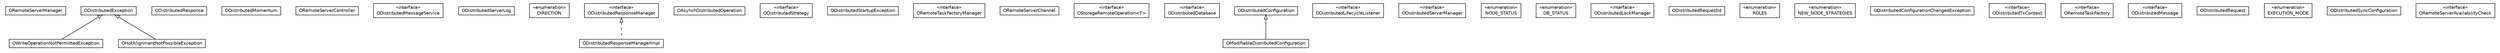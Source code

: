 #!/usr/local/bin/dot
#
# Class diagram 
# Generated by UMLGraph version R5_6-24-gf6e263 (http://www.umlgraph.org/)
#

digraph G {
	edge [fontname="Helvetica",fontsize=10,labelfontname="Helvetica",labelfontsize=10];
	node [fontname="Helvetica",fontsize=10,shape=plaintext];
	nodesep=0.25;
	ranksep=0.5;
	// com.orientechnologies.orient.server.distributed.ORemoteServerManager
	c584544 [label=<<table title="com.orientechnologies.orient.server.distributed.ORemoteServerManager" border="0" cellborder="1" cellspacing="0" cellpadding="2" port="p" href="./ORemoteServerManager.html">
		<tr><td><table border="0" cellspacing="0" cellpadding="1">
<tr><td align="center" balign="center"> ORemoteServerManager </td></tr>
		</table></td></tr>
		</table>>, URL="./ORemoteServerManager.html", fontname="Helvetica", fontcolor="black", fontsize=10.0];
	// com.orientechnologies.orient.server.distributed.ODistributedException
	c584545 [label=<<table title="com.orientechnologies.orient.server.distributed.ODistributedException" border="0" cellborder="1" cellspacing="0" cellpadding="2" port="p" href="./ODistributedException.html">
		<tr><td><table border="0" cellspacing="0" cellpadding="1">
<tr><td align="center" balign="center"> ODistributedException </td></tr>
		</table></td></tr>
		</table>>, URL="./ODistributedException.html", fontname="Helvetica", fontcolor="black", fontsize=10.0];
	// com.orientechnologies.orient.server.distributed.ODistributedResponse
	c584546 [label=<<table title="com.orientechnologies.orient.server.distributed.ODistributedResponse" border="0" cellborder="1" cellspacing="0" cellpadding="2" port="p" href="./ODistributedResponse.html">
		<tr><td><table border="0" cellspacing="0" cellpadding="1">
<tr><td align="center" balign="center"> ODistributedResponse </td></tr>
		</table></td></tr>
		</table>>, URL="./ODistributedResponse.html", fontname="Helvetica", fontcolor="black", fontsize=10.0];
	// com.orientechnologies.orient.server.distributed.ODistributedMomentum
	c584547 [label=<<table title="com.orientechnologies.orient.server.distributed.ODistributedMomentum" border="0" cellborder="1" cellspacing="0" cellpadding="2" port="p" href="./ODistributedMomentum.html">
		<tr><td><table border="0" cellspacing="0" cellpadding="1">
<tr><td align="center" balign="center"> ODistributedMomentum </td></tr>
		</table></td></tr>
		</table>>, URL="./ODistributedMomentum.html", fontname="Helvetica", fontcolor="black", fontsize=10.0];
	// com.orientechnologies.orient.server.distributed.ORemoteServerController
	c584548 [label=<<table title="com.orientechnologies.orient.server.distributed.ORemoteServerController" border="0" cellborder="1" cellspacing="0" cellpadding="2" port="p" href="./ORemoteServerController.html">
		<tr><td><table border="0" cellspacing="0" cellpadding="1">
<tr><td align="center" balign="center"> ORemoteServerController </td></tr>
		</table></td></tr>
		</table>>, URL="./ORemoteServerController.html", fontname="Helvetica", fontcolor="black", fontsize=10.0];
	// com.orientechnologies.orient.server.distributed.ODistributedMessageService
	c584549 [label=<<table title="com.orientechnologies.orient.server.distributed.ODistributedMessageService" border="0" cellborder="1" cellspacing="0" cellpadding="2" port="p" href="./ODistributedMessageService.html">
		<tr><td><table border="0" cellspacing="0" cellpadding="1">
<tr><td align="center" balign="center"> &#171;interface&#187; </td></tr>
<tr><td align="center" balign="center"> ODistributedMessageService </td></tr>
		</table></td></tr>
		</table>>, URL="./ODistributedMessageService.html", fontname="Helvetica", fontcolor="black", fontsize=10.0];
	// com.orientechnologies.orient.server.distributed.ODistributedServerLog
	c584550 [label=<<table title="com.orientechnologies.orient.server.distributed.ODistributedServerLog" border="0" cellborder="1" cellspacing="0" cellpadding="2" port="p" href="./ODistributedServerLog.html">
		<tr><td><table border="0" cellspacing="0" cellpadding="1">
<tr><td align="center" balign="center"> ODistributedServerLog </td></tr>
		</table></td></tr>
		</table>>, URL="./ODistributedServerLog.html", fontname="Helvetica", fontcolor="black", fontsize=10.0];
	// com.orientechnologies.orient.server.distributed.ODistributedServerLog.DIRECTION
	c584551 [label=<<table title="com.orientechnologies.orient.server.distributed.ODistributedServerLog.DIRECTION" border="0" cellborder="1" cellspacing="0" cellpadding="2" port="p" href="./ODistributedServerLog.DIRECTION.html">
		<tr><td><table border="0" cellspacing="0" cellpadding="1">
<tr><td align="center" balign="center"> &#171;enumeration&#187; </td></tr>
<tr><td align="center" balign="center"> DIRECTION </td></tr>
		</table></td></tr>
		</table>>, URL="./ODistributedServerLog.DIRECTION.html", fontname="Helvetica", fontcolor="black", fontsize=10.0];
	// com.orientechnologies.orient.server.distributed.ODistributedResponseManager
	c584552 [label=<<table title="com.orientechnologies.orient.server.distributed.ODistributedResponseManager" border="0" cellborder="1" cellspacing="0" cellpadding="2" port="p" href="./ODistributedResponseManager.html">
		<tr><td><table border="0" cellspacing="0" cellpadding="1">
<tr><td align="center" balign="center"> &#171;interface&#187; </td></tr>
<tr><td align="center" balign="center"> ODistributedResponseManager </td></tr>
		</table></td></tr>
		</table>>, URL="./ODistributedResponseManager.html", fontname="Helvetica", fontcolor="black", fontsize=10.0];
	// com.orientechnologies.orient.server.distributed.OAsynchDistributedOperation
	c584553 [label=<<table title="com.orientechnologies.orient.server.distributed.OAsynchDistributedOperation" border="0" cellborder="1" cellspacing="0" cellpadding="2" port="p" href="./OAsynchDistributedOperation.html">
		<tr><td><table border="0" cellspacing="0" cellpadding="1">
<tr><td align="center" balign="center"> OAsynchDistributedOperation </td></tr>
		</table></td></tr>
		</table>>, URL="./OAsynchDistributedOperation.html", fontname="Helvetica", fontcolor="black", fontsize=10.0];
	// com.orientechnologies.orient.server.distributed.ODistributedStrategy
	c584554 [label=<<table title="com.orientechnologies.orient.server.distributed.ODistributedStrategy" border="0" cellborder="1" cellspacing="0" cellpadding="2" port="p" href="./ODistributedStrategy.html">
		<tr><td><table border="0" cellspacing="0" cellpadding="1">
<tr><td align="center" balign="center"> &#171;interface&#187; </td></tr>
<tr><td align="center" balign="center"> ODistributedStrategy </td></tr>
		</table></td></tr>
		</table>>, URL="./ODistributedStrategy.html", fontname="Helvetica", fontcolor="black", fontsize=10.0];
	// com.orientechnologies.orient.server.distributed.ODistributedStartupException
	c584555 [label=<<table title="com.orientechnologies.orient.server.distributed.ODistributedStartupException" border="0" cellborder="1" cellspacing="0" cellpadding="2" port="p" href="./ODistributedStartupException.html">
		<tr><td><table border="0" cellspacing="0" cellpadding="1">
<tr><td align="center" balign="center"> ODistributedStartupException </td></tr>
		</table></td></tr>
		</table>>, URL="./ODistributedStartupException.html", fontname="Helvetica", fontcolor="black", fontsize=10.0];
	// com.orientechnologies.orient.server.distributed.ORemoteTaskFactoryManager
	c584556 [label=<<table title="com.orientechnologies.orient.server.distributed.ORemoteTaskFactoryManager" border="0" cellborder="1" cellspacing="0" cellpadding="2" port="p" href="./ORemoteTaskFactoryManager.html">
		<tr><td><table border="0" cellspacing="0" cellpadding="1">
<tr><td align="center" balign="center"> &#171;interface&#187; </td></tr>
<tr><td align="center" balign="center"> ORemoteTaskFactoryManager </td></tr>
		</table></td></tr>
		</table>>, URL="./ORemoteTaskFactoryManager.html", fontname="Helvetica", fontcolor="black", fontsize=10.0];
	// com.orientechnologies.orient.server.distributed.ORemoteServerChannel
	c584557 [label=<<table title="com.orientechnologies.orient.server.distributed.ORemoteServerChannel" border="0" cellborder="1" cellspacing="0" cellpadding="2" port="p" href="./ORemoteServerChannel.html">
		<tr><td><table border="0" cellspacing="0" cellpadding="1">
<tr><td align="center" balign="center"> ORemoteServerChannel </td></tr>
		</table></td></tr>
		</table>>, URL="./ORemoteServerChannel.html", fontname="Helvetica", fontcolor="black", fontsize=10.0];
	// com.orientechnologies.orient.server.distributed.ORemoteServerChannel.OStorageRemoteOperation<T>
	c584558 [label=<<table title="com.orientechnologies.orient.server.distributed.ORemoteServerChannel.OStorageRemoteOperation" border="0" cellborder="1" cellspacing="0" cellpadding="2" port="p" href="./ORemoteServerChannel.OStorageRemoteOperation.html">
		<tr><td><table border="0" cellspacing="0" cellpadding="1">
<tr><td align="center" balign="center"> &#171;interface&#187; </td></tr>
<tr><td align="center" balign="center"> OStorageRemoteOperation&lt;T&gt; </td></tr>
		</table></td></tr>
		</table>>, URL="./ORemoteServerChannel.OStorageRemoteOperation.html", fontname="Helvetica", fontcolor="black", fontsize=10.0];
	// com.orientechnologies.orient.server.distributed.ODistributedDatabase
	c584559 [label=<<table title="com.orientechnologies.orient.server.distributed.ODistributedDatabase" border="0" cellborder="1" cellspacing="0" cellpadding="2" port="p" href="./ODistributedDatabase.html">
		<tr><td><table border="0" cellspacing="0" cellpadding="1">
<tr><td align="center" balign="center"> &#171;interface&#187; </td></tr>
<tr><td align="center" balign="center"> ODistributedDatabase </td></tr>
		</table></td></tr>
		</table>>, URL="./ODistributedDatabase.html", fontname="Helvetica", fontcolor="black", fontsize=10.0];
	// com.orientechnologies.orient.server.distributed.OModifiableDistributedConfiguration
	c584560 [label=<<table title="com.orientechnologies.orient.server.distributed.OModifiableDistributedConfiguration" border="0" cellborder="1" cellspacing="0" cellpadding="2" port="p" href="./OModifiableDistributedConfiguration.html">
		<tr><td><table border="0" cellspacing="0" cellpadding="1">
<tr><td align="center" balign="center"> OModifiableDistributedConfiguration </td></tr>
		</table></td></tr>
		</table>>, URL="./OModifiableDistributedConfiguration.html", fontname="Helvetica", fontcolor="black", fontsize=10.0];
	// com.orientechnologies.orient.server.distributed.ODistributedLifecycleListener
	c584561 [label=<<table title="com.orientechnologies.orient.server.distributed.ODistributedLifecycleListener" border="0" cellborder="1" cellspacing="0" cellpadding="2" port="p" href="./ODistributedLifecycleListener.html">
		<tr><td><table border="0" cellspacing="0" cellpadding="1">
<tr><td align="center" balign="center"> &#171;interface&#187; </td></tr>
<tr><td align="center" balign="center"> ODistributedLifecycleListener </td></tr>
		</table></td></tr>
		</table>>, URL="./ODistributedLifecycleListener.html", fontname="Helvetica", fontcolor="black", fontsize=10.0];
	// com.orientechnologies.orient.server.distributed.OWriteOperationNotPermittedException
	c584562 [label=<<table title="com.orientechnologies.orient.server.distributed.OWriteOperationNotPermittedException" border="0" cellborder="1" cellspacing="0" cellpadding="2" port="p" href="./OWriteOperationNotPermittedException.html">
		<tr><td><table border="0" cellspacing="0" cellpadding="1">
<tr><td align="center" balign="center"> OWriteOperationNotPermittedException </td></tr>
		</table></td></tr>
		</table>>, URL="./OWriteOperationNotPermittedException.html", fontname="Helvetica", fontcolor="black", fontsize=10.0];
	// com.orientechnologies.orient.server.distributed.ODistributedResponseManagerImpl
	c584563 [label=<<table title="com.orientechnologies.orient.server.distributed.ODistributedResponseManagerImpl" border="0" cellborder="1" cellspacing="0" cellpadding="2" port="p" href="./ODistributedResponseManagerImpl.html">
		<tr><td><table border="0" cellspacing="0" cellpadding="1">
<tr><td align="center" balign="center"> ODistributedResponseManagerImpl </td></tr>
		</table></td></tr>
		</table>>, URL="./ODistributedResponseManagerImpl.html", fontname="Helvetica", fontcolor="black", fontsize=10.0];
	// com.orientechnologies.orient.server.distributed.ODistributedServerManager
	c584564 [label=<<table title="com.orientechnologies.orient.server.distributed.ODistributedServerManager" border="0" cellborder="1" cellspacing="0" cellpadding="2" port="p" href="./ODistributedServerManager.html">
		<tr><td><table border="0" cellspacing="0" cellpadding="1">
<tr><td align="center" balign="center"> &#171;interface&#187; </td></tr>
<tr><td align="center" balign="center"> ODistributedServerManager </td></tr>
		</table></td></tr>
		</table>>, URL="./ODistributedServerManager.html", fontname="Helvetica", fontcolor="black", fontsize=10.0];
	// com.orientechnologies.orient.server.distributed.ODistributedServerManager.NODE_STATUS
	c584565 [label=<<table title="com.orientechnologies.orient.server.distributed.ODistributedServerManager.NODE_STATUS" border="0" cellborder="1" cellspacing="0" cellpadding="2" port="p" href="./ODistributedServerManager.NODE_STATUS.html">
		<tr><td><table border="0" cellspacing="0" cellpadding="1">
<tr><td align="center" balign="center"> &#171;enumeration&#187; </td></tr>
<tr><td align="center" balign="center"> NODE_STATUS </td></tr>
		</table></td></tr>
		</table>>, URL="./ODistributedServerManager.NODE_STATUS.html", fontname="Helvetica", fontcolor="black", fontsize=10.0];
	// com.orientechnologies.orient.server.distributed.ODistributedServerManager.DB_STATUS
	c584566 [label=<<table title="com.orientechnologies.orient.server.distributed.ODistributedServerManager.DB_STATUS" border="0" cellborder="1" cellspacing="0" cellpadding="2" port="p" href="./ODistributedServerManager.DB_STATUS.html">
		<tr><td><table border="0" cellspacing="0" cellpadding="1">
<tr><td align="center" balign="center"> &#171;enumeration&#187; </td></tr>
<tr><td align="center" balign="center"> DB_STATUS </td></tr>
		</table></td></tr>
		</table>>, URL="./ODistributedServerManager.DB_STATUS.html", fontname="Helvetica", fontcolor="black", fontsize=10.0];
	// com.orientechnologies.orient.server.distributed.ODistributedLockManager
	c584567 [label=<<table title="com.orientechnologies.orient.server.distributed.ODistributedLockManager" border="0" cellborder="1" cellspacing="0" cellpadding="2" port="p" href="./ODistributedLockManager.html">
		<tr><td><table border="0" cellspacing="0" cellpadding="1">
<tr><td align="center" balign="center"> &#171;interface&#187; </td></tr>
<tr><td align="center" balign="center"> ODistributedLockManager </td></tr>
		</table></td></tr>
		</table>>, URL="./ODistributedLockManager.html", fontname="Helvetica", fontcolor="black", fontsize=10.0];
	// com.orientechnologies.orient.server.distributed.ODistributedRequestId
	c584568 [label=<<table title="com.orientechnologies.orient.server.distributed.ODistributedRequestId" border="0" cellborder="1" cellspacing="0" cellpadding="2" port="p" href="./ODistributedRequestId.html">
		<tr><td><table border="0" cellspacing="0" cellpadding="1">
<tr><td align="center" balign="center"> ODistributedRequestId </td></tr>
		</table></td></tr>
		</table>>, URL="./ODistributedRequestId.html", fontname="Helvetica", fontcolor="black", fontsize=10.0];
	// com.orientechnologies.orient.server.distributed.ODistributedConfiguration
	c584569 [label=<<table title="com.orientechnologies.orient.server.distributed.ODistributedConfiguration" border="0" cellborder="1" cellspacing="0" cellpadding="2" port="p" href="./ODistributedConfiguration.html">
		<tr><td><table border="0" cellspacing="0" cellpadding="1">
<tr><td align="center" balign="center"> ODistributedConfiguration </td></tr>
		</table></td></tr>
		</table>>, URL="./ODistributedConfiguration.html", fontname="Helvetica", fontcolor="black", fontsize=10.0];
	// com.orientechnologies.orient.server.distributed.ODistributedConfiguration.ROLES
	c584570 [label=<<table title="com.orientechnologies.orient.server.distributed.ODistributedConfiguration.ROLES" border="0" cellborder="1" cellspacing="0" cellpadding="2" port="p" href="./ODistributedConfiguration.ROLES.html">
		<tr><td><table border="0" cellspacing="0" cellpadding="1">
<tr><td align="center" balign="center"> &#171;enumeration&#187; </td></tr>
<tr><td align="center" balign="center"> ROLES </td></tr>
		</table></td></tr>
		</table>>, URL="./ODistributedConfiguration.ROLES.html", fontname="Helvetica", fontcolor="black", fontsize=10.0];
	// com.orientechnologies.orient.server.distributed.ODistributedConfiguration.NEW_NODE_STRATEGIES
	c584571 [label=<<table title="com.orientechnologies.orient.server.distributed.ODistributedConfiguration.NEW_NODE_STRATEGIES" border="0" cellborder="1" cellspacing="0" cellpadding="2" port="p" href="./ODistributedConfiguration.NEW_NODE_STRATEGIES.html">
		<tr><td><table border="0" cellspacing="0" cellpadding="1">
<tr><td align="center" balign="center"> &#171;enumeration&#187; </td></tr>
<tr><td align="center" balign="center"> NEW_NODE_STRATEGIES </td></tr>
		</table></td></tr>
		</table>>, URL="./ODistributedConfiguration.NEW_NODE_STRATEGIES.html", fontname="Helvetica", fontcolor="black", fontsize=10.0];
	// com.orientechnologies.orient.server.distributed.ODistributedConfigurationChangedException
	c584572 [label=<<table title="com.orientechnologies.orient.server.distributed.ODistributedConfigurationChangedException" border="0" cellborder="1" cellspacing="0" cellpadding="2" port="p" href="./ODistributedConfigurationChangedException.html">
		<tr><td><table border="0" cellspacing="0" cellpadding="1">
<tr><td align="center" balign="center"> ODistributedConfigurationChangedException </td></tr>
		</table></td></tr>
		</table>>, URL="./ODistributedConfigurationChangedException.html", fontname="Helvetica", fontcolor="black", fontsize=10.0];
	// com.orientechnologies.orient.server.distributed.ODistributedTxContext
	c584573 [label=<<table title="com.orientechnologies.orient.server.distributed.ODistributedTxContext" border="0" cellborder="1" cellspacing="0" cellpadding="2" port="p" href="./ODistributedTxContext.html">
		<tr><td><table border="0" cellspacing="0" cellpadding="1">
<tr><td align="center" balign="center"> &#171;interface&#187; </td></tr>
<tr><td align="center" balign="center"> ODistributedTxContext </td></tr>
		</table></td></tr>
		</table>>, URL="./ODistributedTxContext.html", fontname="Helvetica", fontcolor="black", fontsize=10.0];
	// com.orientechnologies.orient.server.distributed.ORemoteTaskFactory
	c584574 [label=<<table title="com.orientechnologies.orient.server.distributed.ORemoteTaskFactory" border="0" cellborder="1" cellspacing="0" cellpadding="2" port="p" href="./ORemoteTaskFactory.html">
		<tr><td><table border="0" cellspacing="0" cellpadding="1">
<tr><td align="center" balign="center"> &#171;interface&#187; </td></tr>
<tr><td align="center" balign="center"> ORemoteTaskFactory </td></tr>
		</table></td></tr>
		</table>>, URL="./ORemoteTaskFactory.html", fontname="Helvetica", fontcolor="black", fontsize=10.0];
	// com.orientechnologies.orient.server.distributed.ODistributedMessage
	c584575 [label=<<table title="com.orientechnologies.orient.server.distributed.ODistributedMessage" border="0" cellborder="1" cellspacing="0" cellpadding="2" port="p" href="./ODistributedMessage.html">
		<tr><td><table border="0" cellspacing="0" cellpadding="1">
<tr><td align="center" balign="center"> &#171;interface&#187; </td></tr>
<tr><td align="center" balign="center"> ODistributedMessage </td></tr>
		</table></td></tr>
		</table>>, URL="./ODistributedMessage.html", fontname="Helvetica", fontcolor="black", fontsize=10.0];
	// com.orientechnologies.orient.server.distributed.ODistributedRequest
	c584576 [label=<<table title="com.orientechnologies.orient.server.distributed.ODistributedRequest" border="0" cellborder="1" cellspacing="0" cellpadding="2" port="p" href="./ODistributedRequest.html">
		<tr><td><table border="0" cellspacing="0" cellpadding="1">
<tr><td align="center" balign="center"> ODistributedRequest </td></tr>
		</table></td></tr>
		</table>>, URL="./ODistributedRequest.html", fontname="Helvetica", fontcolor="black", fontsize=10.0];
	// com.orientechnologies.orient.server.distributed.ODistributedRequest.EXECUTION_MODE
	c584577 [label=<<table title="com.orientechnologies.orient.server.distributed.ODistributedRequest.EXECUTION_MODE" border="0" cellborder="1" cellspacing="0" cellpadding="2" port="p" href="./ODistributedRequest.EXECUTION_MODE.html">
		<tr><td><table border="0" cellspacing="0" cellpadding="1">
<tr><td align="center" balign="center"> &#171;enumeration&#187; </td></tr>
<tr><td align="center" balign="center"> EXECUTION_MODE </td></tr>
		</table></td></tr>
		</table>>, URL="./ODistributedRequest.EXECUTION_MODE.html", fontname="Helvetica", fontcolor="black", fontsize=10.0];
	// com.orientechnologies.orient.server.distributed.ODistributedSyncConfiguration
	c584578 [label=<<table title="com.orientechnologies.orient.server.distributed.ODistributedSyncConfiguration" border="0" cellborder="1" cellspacing="0" cellpadding="2" port="p" href="./ODistributedSyncConfiguration.html">
		<tr><td><table border="0" cellspacing="0" cellpadding="1">
<tr><td align="center" balign="center"> ODistributedSyncConfiguration </td></tr>
		</table></td></tr>
		</table>>, URL="./ODistributedSyncConfiguration.html", fontname="Helvetica", fontcolor="black", fontsize=10.0];
	// com.orientechnologies.orient.server.distributed.ORemoteServerAvailabilityCheck
	c584579 [label=<<table title="com.orientechnologies.orient.server.distributed.ORemoteServerAvailabilityCheck" border="0" cellborder="1" cellspacing="0" cellpadding="2" port="p" href="./ORemoteServerAvailabilityCheck.html">
		<tr><td><table border="0" cellspacing="0" cellpadding="1">
<tr><td align="center" balign="center"> &#171;interface&#187; </td></tr>
<tr><td align="center" balign="center"> ORemoteServerAvailabilityCheck </td></tr>
		</table></td></tr>
		</table>>, URL="./ORemoteServerAvailabilityCheck.html", fontname="Helvetica", fontcolor="black", fontsize=10.0];
	// com.orientechnologies.orient.server.distributed.OHotAlignmentNotPossibleException
	c584580 [label=<<table title="com.orientechnologies.orient.server.distributed.OHotAlignmentNotPossibleException" border="0" cellborder="1" cellspacing="0" cellpadding="2" port="p" href="./OHotAlignmentNotPossibleException.html">
		<tr><td><table border="0" cellspacing="0" cellpadding="1">
<tr><td align="center" balign="center"> OHotAlignmentNotPossibleException </td></tr>
		</table></td></tr>
		</table>>, URL="./OHotAlignmentNotPossibleException.html", fontname="Helvetica", fontcolor="black", fontsize=10.0];
	//com.orientechnologies.orient.server.distributed.OModifiableDistributedConfiguration extends com.orientechnologies.orient.server.distributed.ODistributedConfiguration
	c584569:p -> c584560:p [dir=back,arrowtail=empty];
	//com.orientechnologies.orient.server.distributed.OWriteOperationNotPermittedException extends com.orientechnologies.orient.server.distributed.ODistributedException
	c584545:p -> c584562:p [dir=back,arrowtail=empty];
	//com.orientechnologies.orient.server.distributed.ODistributedResponseManagerImpl implements com.orientechnologies.orient.server.distributed.ODistributedResponseManager
	c584552:p -> c584563:p [dir=back,arrowtail=empty,style=dashed];
	//com.orientechnologies.orient.server.distributed.OHotAlignmentNotPossibleException extends com.orientechnologies.orient.server.distributed.ODistributedException
	c584545:p -> c584580:p [dir=back,arrowtail=empty];
}

